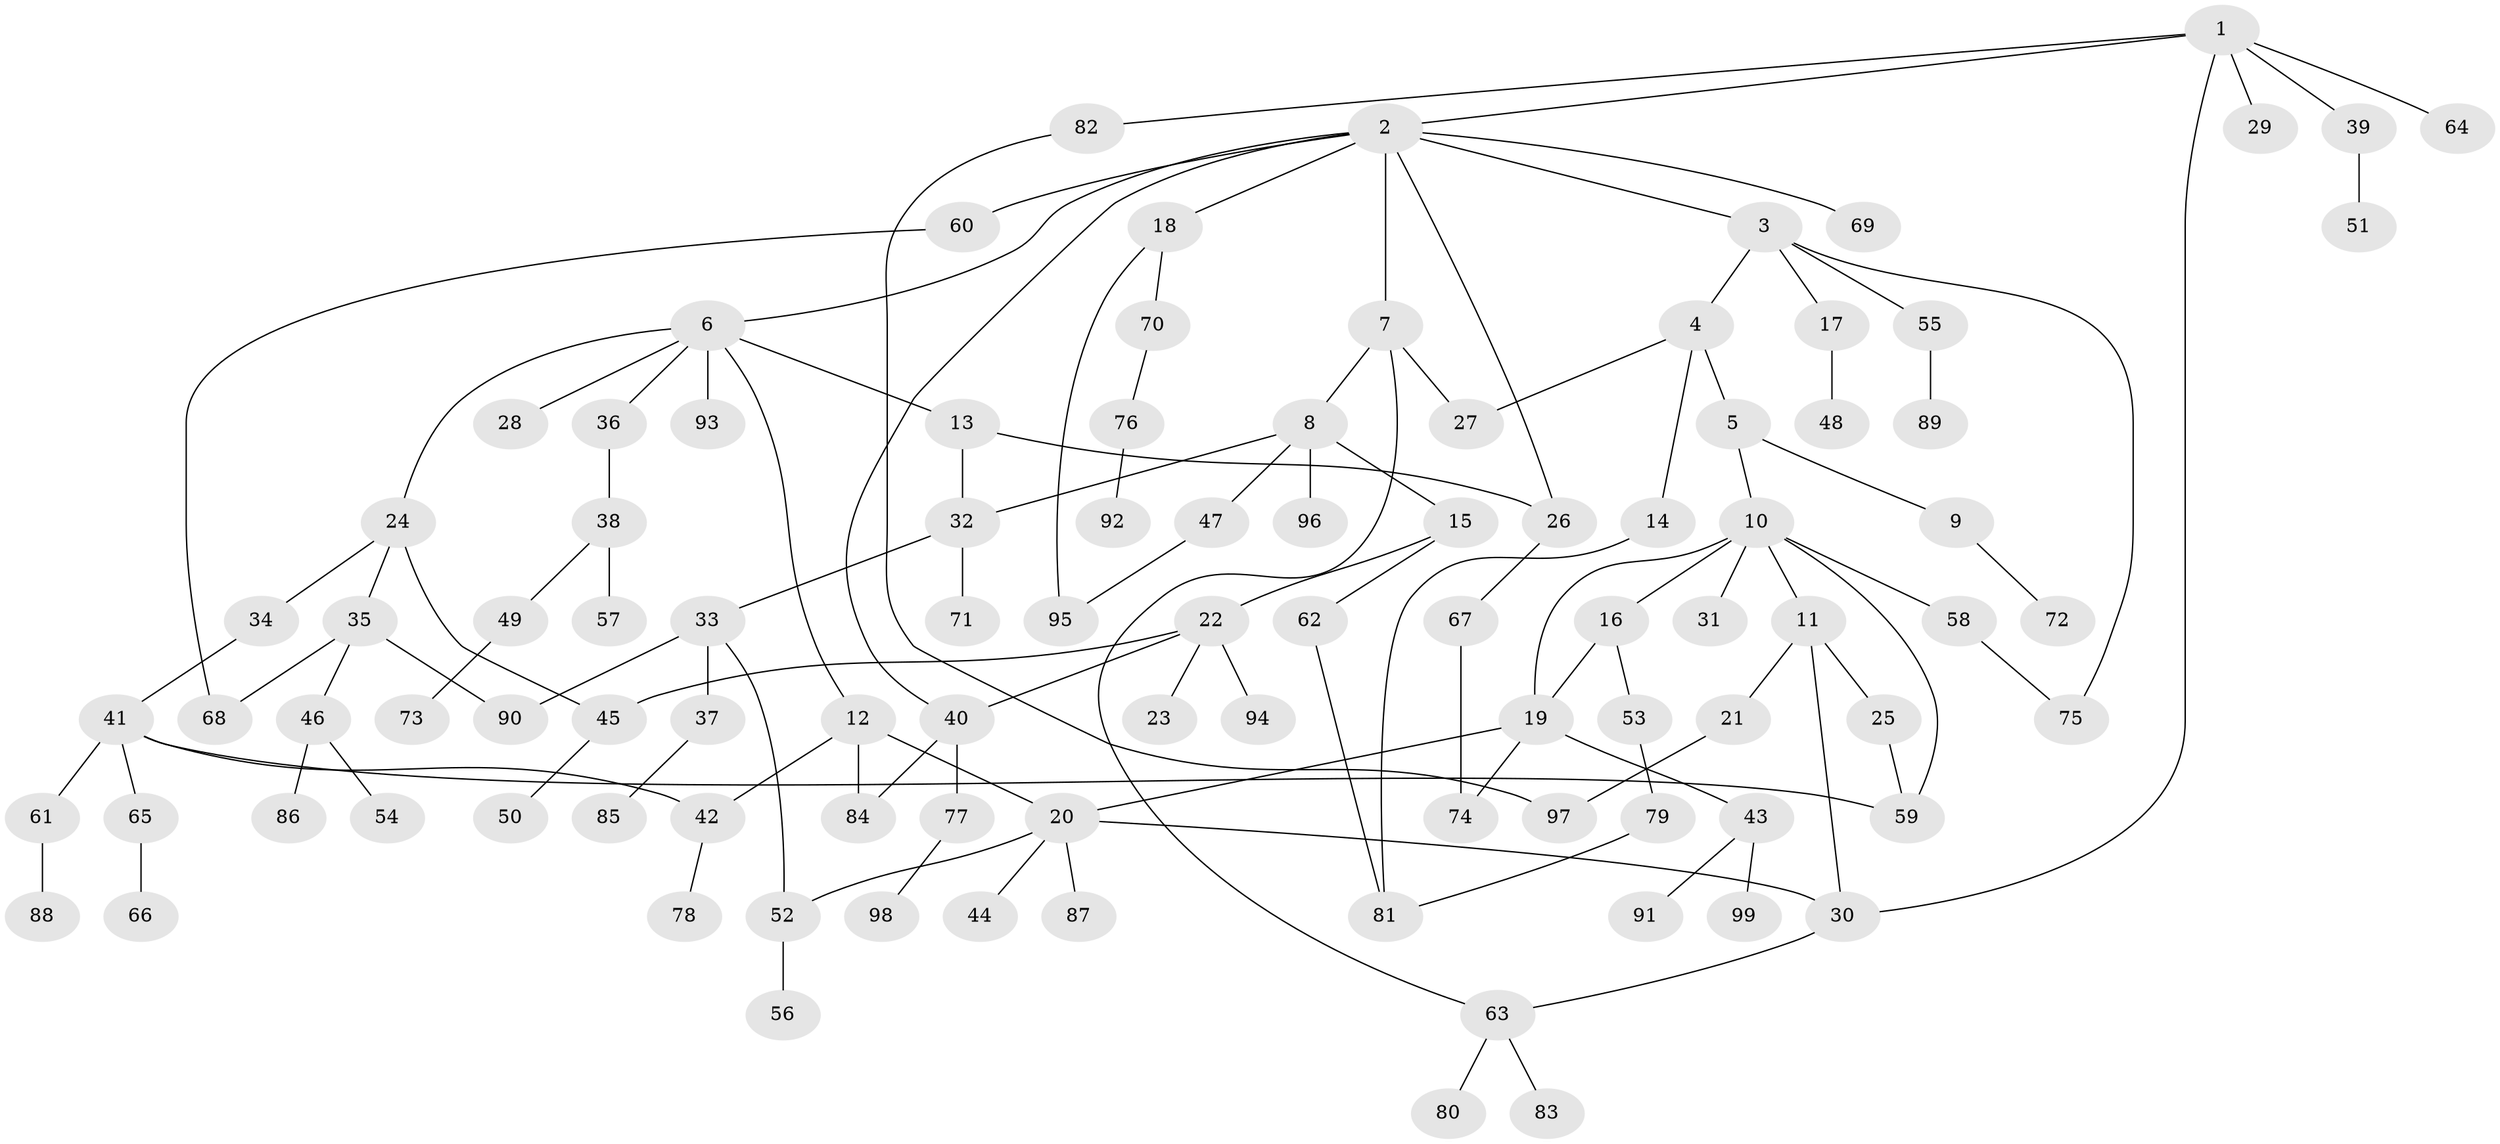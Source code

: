 // coarse degree distribution, {8: 0.015151515151515152, 9: 0.030303030303030304, 5: 0.06060606060606061, 4: 0.13636363636363635, 3: 0.12121212121212122, 7: 0.030303030303030304, 2: 0.21212121212121213, 1: 0.3939393939393939}
// Generated by graph-tools (version 1.1) at 2025/23/03/03/25 07:23:33]
// undirected, 99 vertices, 121 edges
graph export_dot {
graph [start="1"]
  node [color=gray90,style=filled];
  1;
  2;
  3;
  4;
  5;
  6;
  7;
  8;
  9;
  10;
  11;
  12;
  13;
  14;
  15;
  16;
  17;
  18;
  19;
  20;
  21;
  22;
  23;
  24;
  25;
  26;
  27;
  28;
  29;
  30;
  31;
  32;
  33;
  34;
  35;
  36;
  37;
  38;
  39;
  40;
  41;
  42;
  43;
  44;
  45;
  46;
  47;
  48;
  49;
  50;
  51;
  52;
  53;
  54;
  55;
  56;
  57;
  58;
  59;
  60;
  61;
  62;
  63;
  64;
  65;
  66;
  67;
  68;
  69;
  70;
  71;
  72;
  73;
  74;
  75;
  76;
  77;
  78;
  79;
  80;
  81;
  82;
  83;
  84;
  85;
  86;
  87;
  88;
  89;
  90;
  91;
  92;
  93;
  94;
  95;
  96;
  97;
  98;
  99;
  1 -- 2;
  1 -- 29;
  1 -- 39;
  1 -- 64;
  1 -- 82;
  1 -- 30;
  2 -- 3;
  2 -- 6;
  2 -- 7;
  2 -- 18;
  2 -- 26;
  2 -- 40;
  2 -- 60;
  2 -- 69;
  3 -- 4;
  3 -- 17;
  3 -- 55;
  3 -- 75;
  4 -- 5;
  4 -- 14;
  4 -- 27;
  5 -- 9;
  5 -- 10;
  6 -- 12;
  6 -- 13;
  6 -- 24;
  6 -- 28;
  6 -- 36;
  6 -- 93;
  7 -- 8;
  7 -- 27;
  7 -- 63;
  8 -- 15;
  8 -- 32;
  8 -- 47;
  8 -- 96;
  9 -- 72;
  10 -- 11;
  10 -- 16;
  10 -- 19;
  10 -- 31;
  10 -- 58;
  10 -- 59;
  11 -- 21;
  11 -- 25;
  11 -- 30;
  12 -- 20;
  12 -- 42;
  12 -- 84;
  13 -- 32;
  13 -- 26;
  14 -- 81;
  15 -- 22;
  15 -- 62;
  16 -- 53;
  16 -- 19;
  17 -- 48;
  18 -- 70;
  18 -- 95;
  19 -- 43;
  19 -- 74;
  19 -- 20;
  20 -- 30;
  20 -- 44;
  20 -- 87;
  20 -- 52;
  21 -- 97;
  22 -- 23;
  22 -- 45;
  22 -- 94;
  22 -- 40;
  24 -- 34;
  24 -- 35;
  24 -- 45;
  25 -- 59;
  26 -- 67;
  30 -- 63;
  32 -- 33;
  32 -- 71;
  33 -- 37;
  33 -- 52;
  33 -- 90;
  34 -- 41;
  35 -- 46;
  35 -- 68;
  35 -- 90;
  36 -- 38;
  37 -- 85;
  38 -- 49;
  38 -- 57;
  39 -- 51;
  40 -- 77;
  40 -- 84;
  41 -- 42;
  41 -- 61;
  41 -- 65;
  41 -- 59;
  42 -- 78;
  43 -- 91;
  43 -- 99;
  45 -- 50;
  46 -- 54;
  46 -- 86;
  47 -- 95;
  49 -- 73;
  52 -- 56;
  53 -- 79;
  55 -- 89;
  58 -- 75;
  60 -- 68;
  61 -- 88;
  62 -- 81;
  63 -- 80;
  63 -- 83;
  65 -- 66;
  67 -- 74;
  70 -- 76;
  76 -- 92;
  77 -- 98;
  79 -- 81;
  82 -- 97;
}
